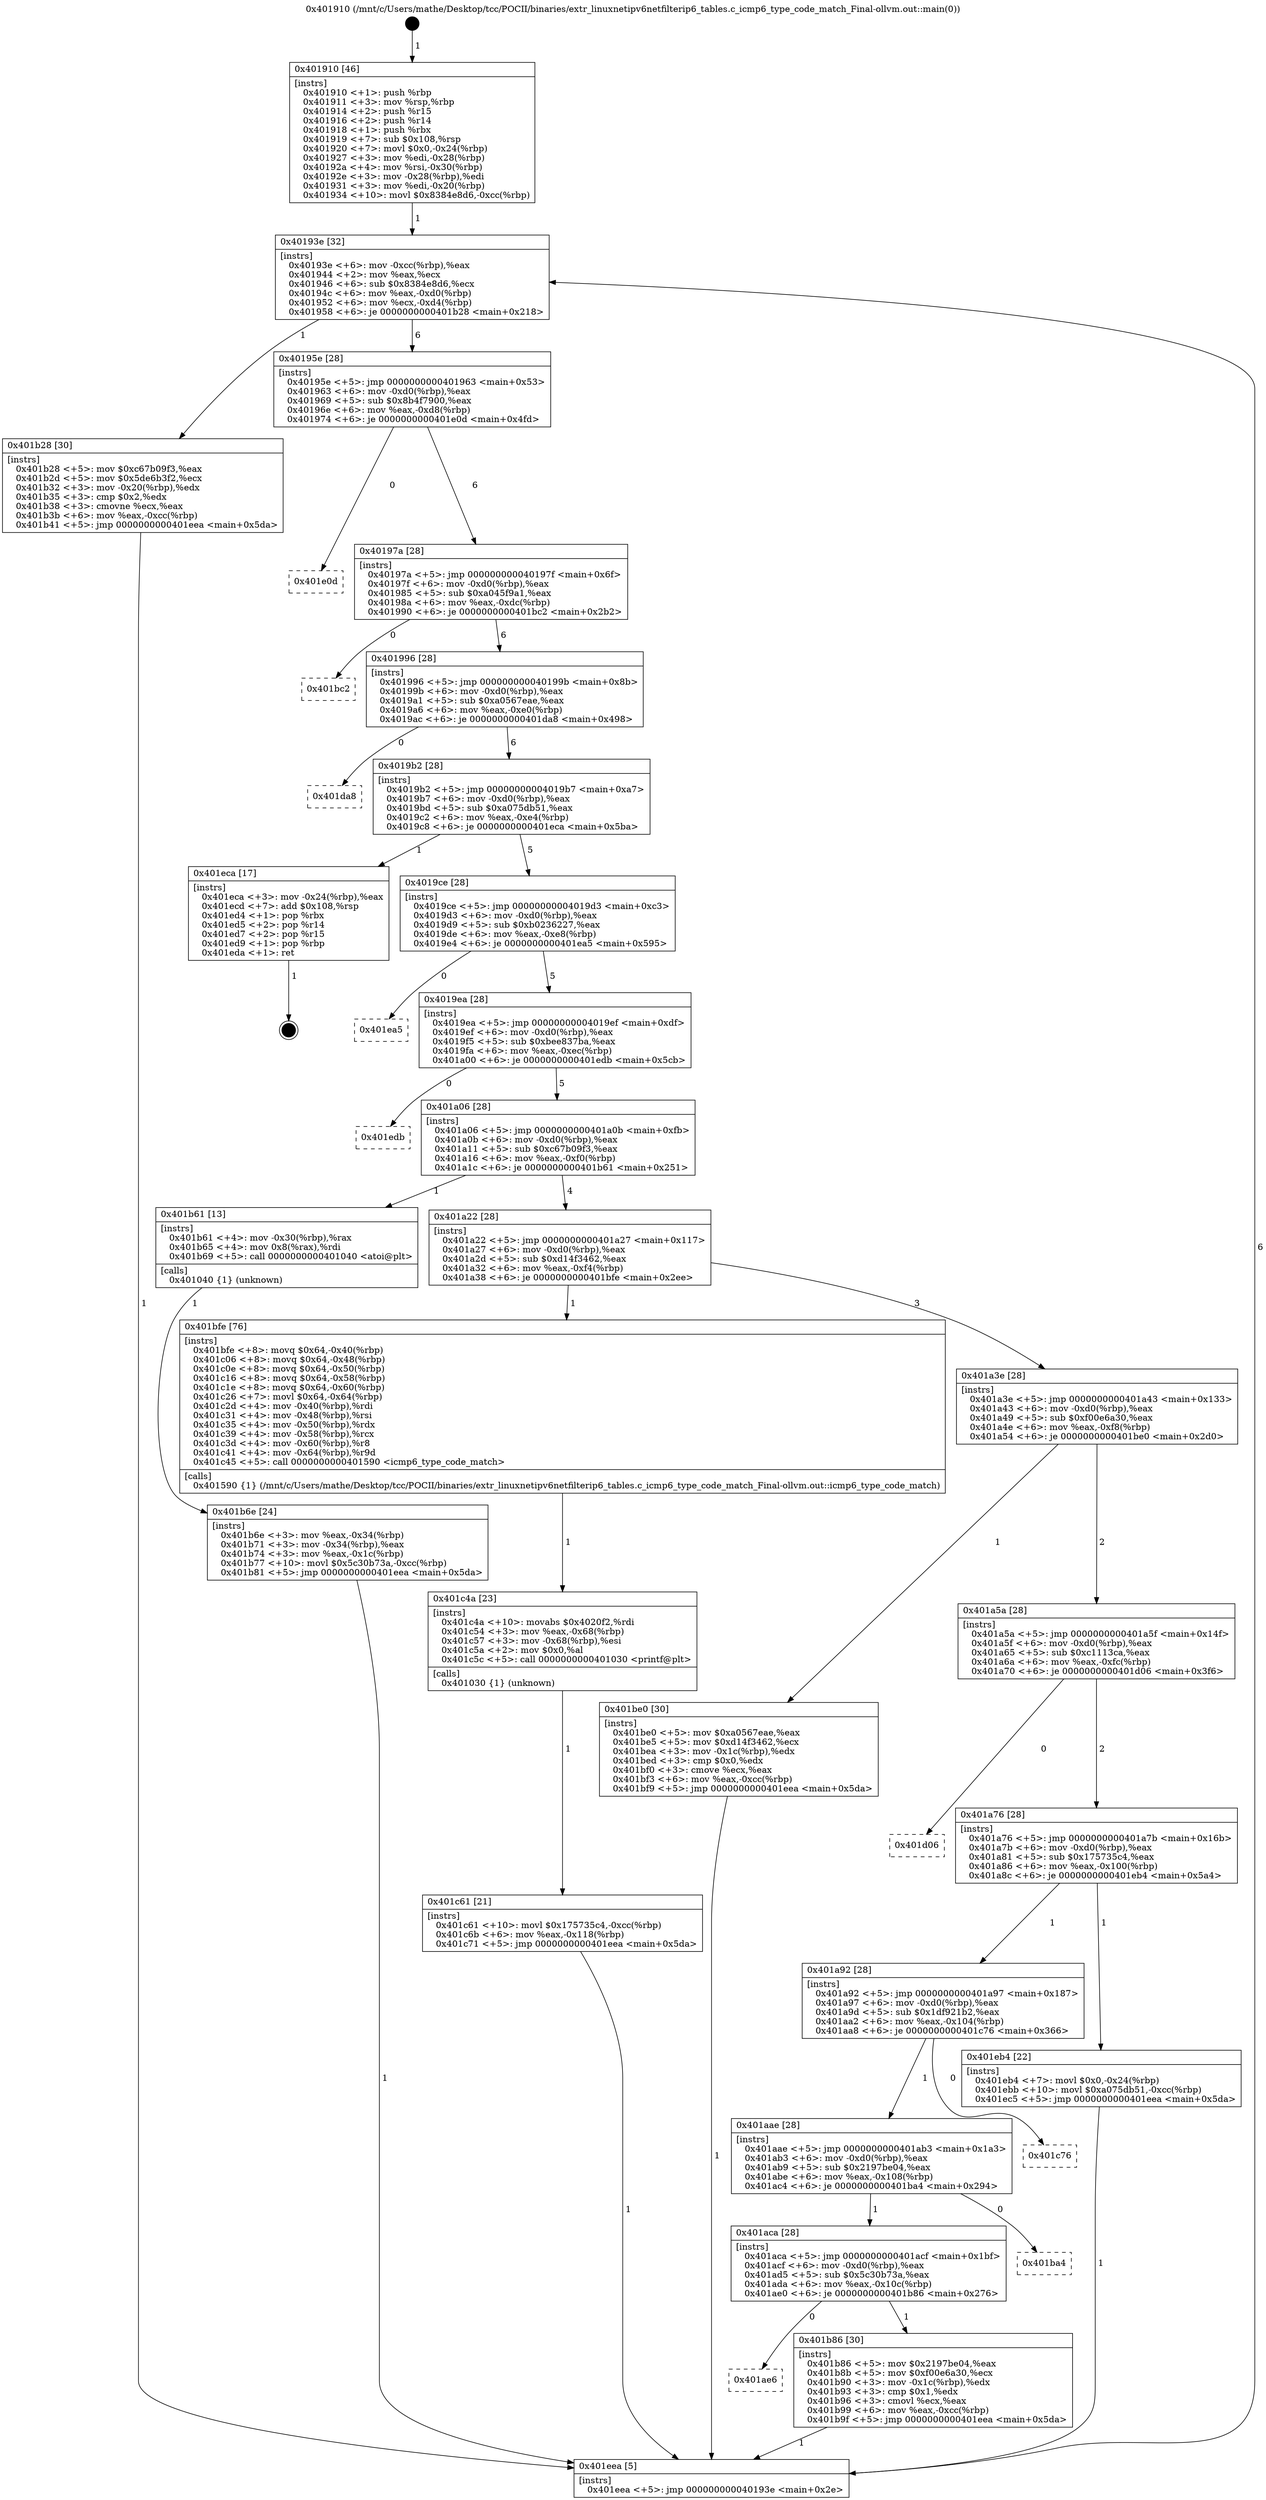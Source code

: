 digraph "0x401910" {
  label = "0x401910 (/mnt/c/Users/mathe/Desktop/tcc/POCII/binaries/extr_linuxnetipv6netfilterip6_tables.c_icmp6_type_code_match_Final-ollvm.out::main(0))"
  labelloc = "t"
  node[shape=record]

  Entry [label="",width=0.3,height=0.3,shape=circle,fillcolor=black,style=filled]
  "0x40193e" [label="{
     0x40193e [32]\l
     | [instrs]\l
     &nbsp;&nbsp;0x40193e \<+6\>: mov -0xcc(%rbp),%eax\l
     &nbsp;&nbsp;0x401944 \<+2\>: mov %eax,%ecx\l
     &nbsp;&nbsp;0x401946 \<+6\>: sub $0x8384e8d6,%ecx\l
     &nbsp;&nbsp;0x40194c \<+6\>: mov %eax,-0xd0(%rbp)\l
     &nbsp;&nbsp;0x401952 \<+6\>: mov %ecx,-0xd4(%rbp)\l
     &nbsp;&nbsp;0x401958 \<+6\>: je 0000000000401b28 \<main+0x218\>\l
  }"]
  "0x401b28" [label="{
     0x401b28 [30]\l
     | [instrs]\l
     &nbsp;&nbsp;0x401b28 \<+5\>: mov $0xc67b09f3,%eax\l
     &nbsp;&nbsp;0x401b2d \<+5\>: mov $0x5de6b3f2,%ecx\l
     &nbsp;&nbsp;0x401b32 \<+3\>: mov -0x20(%rbp),%edx\l
     &nbsp;&nbsp;0x401b35 \<+3\>: cmp $0x2,%edx\l
     &nbsp;&nbsp;0x401b38 \<+3\>: cmovne %ecx,%eax\l
     &nbsp;&nbsp;0x401b3b \<+6\>: mov %eax,-0xcc(%rbp)\l
     &nbsp;&nbsp;0x401b41 \<+5\>: jmp 0000000000401eea \<main+0x5da\>\l
  }"]
  "0x40195e" [label="{
     0x40195e [28]\l
     | [instrs]\l
     &nbsp;&nbsp;0x40195e \<+5\>: jmp 0000000000401963 \<main+0x53\>\l
     &nbsp;&nbsp;0x401963 \<+6\>: mov -0xd0(%rbp),%eax\l
     &nbsp;&nbsp;0x401969 \<+5\>: sub $0x8b4f7900,%eax\l
     &nbsp;&nbsp;0x40196e \<+6\>: mov %eax,-0xd8(%rbp)\l
     &nbsp;&nbsp;0x401974 \<+6\>: je 0000000000401e0d \<main+0x4fd\>\l
  }"]
  "0x401eea" [label="{
     0x401eea [5]\l
     | [instrs]\l
     &nbsp;&nbsp;0x401eea \<+5\>: jmp 000000000040193e \<main+0x2e\>\l
  }"]
  "0x401910" [label="{
     0x401910 [46]\l
     | [instrs]\l
     &nbsp;&nbsp;0x401910 \<+1\>: push %rbp\l
     &nbsp;&nbsp;0x401911 \<+3\>: mov %rsp,%rbp\l
     &nbsp;&nbsp;0x401914 \<+2\>: push %r15\l
     &nbsp;&nbsp;0x401916 \<+2\>: push %r14\l
     &nbsp;&nbsp;0x401918 \<+1\>: push %rbx\l
     &nbsp;&nbsp;0x401919 \<+7\>: sub $0x108,%rsp\l
     &nbsp;&nbsp;0x401920 \<+7\>: movl $0x0,-0x24(%rbp)\l
     &nbsp;&nbsp;0x401927 \<+3\>: mov %edi,-0x28(%rbp)\l
     &nbsp;&nbsp;0x40192a \<+4\>: mov %rsi,-0x30(%rbp)\l
     &nbsp;&nbsp;0x40192e \<+3\>: mov -0x28(%rbp),%edi\l
     &nbsp;&nbsp;0x401931 \<+3\>: mov %edi,-0x20(%rbp)\l
     &nbsp;&nbsp;0x401934 \<+10\>: movl $0x8384e8d6,-0xcc(%rbp)\l
  }"]
  Exit [label="",width=0.3,height=0.3,shape=circle,fillcolor=black,style=filled,peripheries=2]
  "0x401e0d" [label="{
     0x401e0d\l
  }", style=dashed]
  "0x40197a" [label="{
     0x40197a [28]\l
     | [instrs]\l
     &nbsp;&nbsp;0x40197a \<+5\>: jmp 000000000040197f \<main+0x6f\>\l
     &nbsp;&nbsp;0x40197f \<+6\>: mov -0xd0(%rbp),%eax\l
     &nbsp;&nbsp;0x401985 \<+5\>: sub $0xa045f9a1,%eax\l
     &nbsp;&nbsp;0x40198a \<+6\>: mov %eax,-0xdc(%rbp)\l
     &nbsp;&nbsp;0x401990 \<+6\>: je 0000000000401bc2 \<main+0x2b2\>\l
  }"]
  "0x401c61" [label="{
     0x401c61 [21]\l
     | [instrs]\l
     &nbsp;&nbsp;0x401c61 \<+10\>: movl $0x175735c4,-0xcc(%rbp)\l
     &nbsp;&nbsp;0x401c6b \<+6\>: mov %eax,-0x118(%rbp)\l
     &nbsp;&nbsp;0x401c71 \<+5\>: jmp 0000000000401eea \<main+0x5da\>\l
  }"]
  "0x401bc2" [label="{
     0x401bc2\l
  }", style=dashed]
  "0x401996" [label="{
     0x401996 [28]\l
     | [instrs]\l
     &nbsp;&nbsp;0x401996 \<+5\>: jmp 000000000040199b \<main+0x8b\>\l
     &nbsp;&nbsp;0x40199b \<+6\>: mov -0xd0(%rbp),%eax\l
     &nbsp;&nbsp;0x4019a1 \<+5\>: sub $0xa0567eae,%eax\l
     &nbsp;&nbsp;0x4019a6 \<+6\>: mov %eax,-0xe0(%rbp)\l
     &nbsp;&nbsp;0x4019ac \<+6\>: je 0000000000401da8 \<main+0x498\>\l
  }"]
  "0x401c4a" [label="{
     0x401c4a [23]\l
     | [instrs]\l
     &nbsp;&nbsp;0x401c4a \<+10\>: movabs $0x4020f2,%rdi\l
     &nbsp;&nbsp;0x401c54 \<+3\>: mov %eax,-0x68(%rbp)\l
     &nbsp;&nbsp;0x401c57 \<+3\>: mov -0x68(%rbp),%esi\l
     &nbsp;&nbsp;0x401c5a \<+2\>: mov $0x0,%al\l
     &nbsp;&nbsp;0x401c5c \<+5\>: call 0000000000401030 \<printf@plt\>\l
     | [calls]\l
     &nbsp;&nbsp;0x401030 \{1\} (unknown)\l
  }"]
  "0x401da8" [label="{
     0x401da8\l
  }", style=dashed]
  "0x4019b2" [label="{
     0x4019b2 [28]\l
     | [instrs]\l
     &nbsp;&nbsp;0x4019b2 \<+5\>: jmp 00000000004019b7 \<main+0xa7\>\l
     &nbsp;&nbsp;0x4019b7 \<+6\>: mov -0xd0(%rbp),%eax\l
     &nbsp;&nbsp;0x4019bd \<+5\>: sub $0xa075db51,%eax\l
     &nbsp;&nbsp;0x4019c2 \<+6\>: mov %eax,-0xe4(%rbp)\l
     &nbsp;&nbsp;0x4019c8 \<+6\>: je 0000000000401eca \<main+0x5ba\>\l
  }"]
  "0x401ae6" [label="{
     0x401ae6\l
  }", style=dashed]
  "0x401eca" [label="{
     0x401eca [17]\l
     | [instrs]\l
     &nbsp;&nbsp;0x401eca \<+3\>: mov -0x24(%rbp),%eax\l
     &nbsp;&nbsp;0x401ecd \<+7\>: add $0x108,%rsp\l
     &nbsp;&nbsp;0x401ed4 \<+1\>: pop %rbx\l
     &nbsp;&nbsp;0x401ed5 \<+2\>: pop %r14\l
     &nbsp;&nbsp;0x401ed7 \<+2\>: pop %r15\l
     &nbsp;&nbsp;0x401ed9 \<+1\>: pop %rbp\l
     &nbsp;&nbsp;0x401eda \<+1\>: ret\l
  }"]
  "0x4019ce" [label="{
     0x4019ce [28]\l
     | [instrs]\l
     &nbsp;&nbsp;0x4019ce \<+5\>: jmp 00000000004019d3 \<main+0xc3\>\l
     &nbsp;&nbsp;0x4019d3 \<+6\>: mov -0xd0(%rbp),%eax\l
     &nbsp;&nbsp;0x4019d9 \<+5\>: sub $0xb0236227,%eax\l
     &nbsp;&nbsp;0x4019de \<+6\>: mov %eax,-0xe8(%rbp)\l
     &nbsp;&nbsp;0x4019e4 \<+6\>: je 0000000000401ea5 \<main+0x595\>\l
  }"]
  "0x401b86" [label="{
     0x401b86 [30]\l
     | [instrs]\l
     &nbsp;&nbsp;0x401b86 \<+5\>: mov $0x2197be04,%eax\l
     &nbsp;&nbsp;0x401b8b \<+5\>: mov $0xf00e6a30,%ecx\l
     &nbsp;&nbsp;0x401b90 \<+3\>: mov -0x1c(%rbp),%edx\l
     &nbsp;&nbsp;0x401b93 \<+3\>: cmp $0x1,%edx\l
     &nbsp;&nbsp;0x401b96 \<+3\>: cmovl %ecx,%eax\l
     &nbsp;&nbsp;0x401b99 \<+6\>: mov %eax,-0xcc(%rbp)\l
     &nbsp;&nbsp;0x401b9f \<+5\>: jmp 0000000000401eea \<main+0x5da\>\l
  }"]
  "0x401ea5" [label="{
     0x401ea5\l
  }", style=dashed]
  "0x4019ea" [label="{
     0x4019ea [28]\l
     | [instrs]\l
     &nbsp;&nbsp;0x4019ea \<+5\>: jmp 00000000004019ef \<main+0xdf\>\l
     &nbsp;&nbsp;0x4019ef \<+6\>: mov -0xd0(%rbp),%eax\l
     &nbsp;&nbsp;0x4019f5 \<+5\>: sub $0xbee837ba,%eax\l
     &nbsp;&nbsp;0x4019fa \<+6\>: mov %eax,-0xec(%rbp)\l
     &nbsp;&nbsp;0x401a00 \<+6\>: je 0000000000401edb \<main+0x5cb\>\l
  }"]
  "0x401aca" [label="{
     0x401aca [28]\l
     | [instrs]\l
     &nbsp;&nbsp;0x401aca \<+5\>: jmp 0000000000401acf \<main+0x1bf\>\l
     &nbsp;&nbsp;0x401acf \<+6\>: mov -0xd0(%rbp),%eax\l
     &nbsp;&nbsp;0x401ad5 \<+5\>: sub $0x5c30b73a,%eax\l
     &nbsp;&nbsp;0x401ada \<+6\>: mov %eax,-0x10c(%rbp)\l
     &nbsp;&nbsp;0x401ae0 \<+6\>: je 0000000000401b86 \<main+0x276\>\l
  }"]
  "0x401edb" [label="{
     0x401edb\l
  }", style=dashed]
  "0x401a06" [label="{
     0x401a06 [28]\l
     | [instrs]\l
     &nbsp;&nbsp;0x401a06 \<+5\>: jmp 0000000000401a0b \<main+0xfb\>\l
     &nbsp;&nbsp;0x401a0b \<+6\>: mov -0xd0(%rbp),%eax\l
     &nbsp;&nbsp;0x401a11 \<+5\>: sub $0xc67b09f3,%eax\l
     &nbsp;&nbsp;0x401a16 \<+6\>: mov %eax,-0xf0(%rbp)\l
     &nbsp;&nbsp;0x401a1c \<+6\>: je 0000000000401b61 \<main+0x251\>\l
  }"]
  "0x401ba4" [label="{
     0x401ba4\l
  }", style=dashed]
  "0x401b61" [label="{
     0x401b61 [13]\l
     | [instrs]\l
     &nbsp;&nbsp;0x401b61 \<+4\>: mov -0x30(%rbp),%rax\l
     &nbsp;&nbsp;0x401b65 \<+4\>: mov 0x8(%rax),%rdi\l
     &nbsp;&nbsp;0x401b69 \<+5\>: call 0000000000401040 \<atoi@plt\>\l
     | [calls]\l
     &nbsp;&nbsp;0x401040 \{1\} (unknown)\l
  }"]
  "0x401a22" [label="{
     0x401a22 [28]\l
     | [instrs]\l
     &nbsp;&nbsp;0x401a22 \<+5\>: jmp 0000000000401a27 \<main+0x117\>\l
     &nbsp;&nbsp;0x401a27 \<+6\>: mov -0xd0(%rbp),%eax\l
     &nbsp;&nbsp;0x401a2d \<+5\>: sub $0xd14f3462,%eax\l
     &nbsp;&nbsp;0x401a32 \<+6\>: mov %eax,-0xf4(%rbp)\l
     &nbsp;&nbsp;0x401a38 \<+6\>: je 0000000000401bfe \<main+0x2ee\>\l
  }"]
  "0x401b6e" [label="{
     0x401b6e [24]\l
     | [instrs]\l
     &nbsp;&nbsp;0x401b6e \<+3\>: mov %eax,-0x34(%rbp)\l
     &nbsp;&nbsp;0x401b71 \<+3\>: mov -0x34(%rbp),%eax\l
     &nbsp;&nbsp;0x401b74 \<+3\>: mov %eax,-0x1c(%rbp)\l
     &nbsp;&nbsp;0x401b77 \<+10\>: movl $0x5c30b73a,-0xcc(%rbp)\l
     &nbsp;&nbsp;0x401b81 \<+5\>: jmp 0000000000401eea \<main+0x5da\>\l
  }"]
  "0x401aae" [label="{
     0x401aae [28]\l
     | [instrs]\l
     &nbsp;&nbsp;0x401aae \<+5\>: jmp 0000000000401ab3 \<main+0x1a3\>\l
     &nbsp;&nbsp;0x401ab3 \<+6\>: mov -0xd0(%rbp),%eax\l
     &nbsp;&nbsp;0x401ab9 \<+5\>: sub $0x2197be04,%eax\l
     &nbsp;&nbsp;0x401abe \<+6\>: mov %eax,-0x108(%rbp)\l
     &nbsp;&nbsp;0x401ac4 \<+6\>: je 0000000000401ba4 \<main+0x294\>\l
  }"]
  "0x401bfe" [label="{
     0x401bfe [76]\l
     | [instrs]\l
     &nbsp;&nbsp;0x401bfe \<+8\>: movq $0x64,-0x40(%rbp)\l
     &nbsp;&nbsp;0x401c06 \<+8\>: movq $0x64,-0x48(%rbp)\l
     &nbsp;&nbsp;0x401c0e \<+8\>: movq $0x64,-0x50(%rbp)\l
     &nbsp;&nbsp;0x401c16 \<+8\>: movq $0x64,-0x58(%rbp)\l
     &nbsp;&nbsp;0x401c1e \<+8\>: movq $0x64,-0x60(%rbp)\l
     &nbsp;&nbsp;0x401c26 \<+7\>: movl $0x64,-0x64(%rbp)\l
     &nbsp;&nbsp;0x401c2d \<+4\>: mov -0x40(%rbp),%rdi\l
     &nbsp;&nbsp;0x401c31 \<+4\>: mov -0x48(%rbp),%rsi\l
     &nbsp;&nbsp;0x401c35 \<+4\>: mov -0x50(%rbp),%rdx\l
     &nbsp;&nbsp;0x401c39 \<+4\>: mov -0x58(%rbp),%rcx\l
     &nbsp;&nbsp;0x401c3d \<+4\>: mov -0x60(%rbp),%r8\l
     &nbsp;&nbsp;0x401c41 \<+4\>: mov -0x64(%rbp),%r9d\l
     &nbsp;&nbsp;0x401c45 \<+5\>: call 0000000000401590 \<icmp6_type_code_match\>\l
     | [calls]\l
     &nbsp;&nbsp;0x401590 \{1\} (/mnt/c/Users/mathe/Desktop/tcc/POCII/binaries/extr_linuxnetipv6netfilterip6_tables.c_icmp6_type_code_match_Final-ollvm.out::icmp6_type_code_match)\l
  }"]
  "0x401a3e" [label="{
     0x401a3e [28]\l
     | [instrs]\l
     &nbsp;&nbsp;0x401a3e \<+5\>: jmp 0000000000401a43 \<main+0x133\>\l
     &nbsp;&nbsp;0x401a43 \<+6\>: mov -0xd0(%rbp),%eax\l
     &nbsp;&nbsp;0x401a49 \<+5\>: sub $0xf00e6a30,%eax\l
     &nbsp;&nbsp;0x401a4e \<+6\>: mov %eax,-0xf8(%rbp)\l
     &nbsp;&nbsp;0x401a54 \<+6\>: je 0000000000401be0 \<main+0x2d0\>\l
  }"]
  "0x401c76" [label="{
     0x401c76\l
  }", style=dashed]
  "0x401be0" [label="{
     0x401be0 [30]\l
     | [instrs]\l
     &nbsp;&nbsp;0x401be0 \<+5\>: mov $0xa0567eae,%eax\l
     &nbsp;&nbsp;0x401be5 \<+5\>: mov $0xd14f3462,%ecx\l
     &nbsp;&nbsp;0x401bea \<+3\>: mov -0x1c(%rbp),%edx\l
     &nbsp;&nbsp;0x401bed \<+3\>: cmp $0x0,%edx\l
     &nbsp;&nbsp;0x401bf0 \<+3\>: cmove %ecx,%eax\l
     &nbsp;&nbsp;0x401bf3 \<+6\>: mov %eax,-0xcc(%rbp)\l
     &nbsp;&nbsp;0x401bf9 \<+5\>: jmp 0000000000401eea \<main+0x5da\>\l
  }"]
  "0x401a5a" [label="{
     0x401a5a [28]\l
     | [instrs]\l
     &nbsp;&nbsp;0x401a5a \<+5\>: jmp 0000000000401a5f \<main+0x14f\>\l
     &nbsp;&nbsp;0x401a5f \<+6\>: mov -0xd0(%rbp),%eax\l
     &nbsp;&nbsp;0x401a65 \<+5\>: sub $0xc1113ca,%eax\l
     &nbsp;&nbsp;0x401a6a \<+6\>: mov %eax,-0xfc(%rbp)\l
     &nbsp;&nbsp;0x401a70 \<+6\>: je 0000000000401d06 \<main+0x3f6\>\l
  }"]
  "0x401a92" [label="{
     0x401a92 [28]\l
     | [instrs]\l
     &nbsp;&nbsp;0x401a92 \<+5\>: jmp 0000000000401a97 \<main+0x187\>\l
     &nbsp;&nbsp;0x401a97 \<+6\>: mov -0xd0(%rbp),%eax\l
     &nbsp;&nbsp;0x401a9d \<+5\>: sub $0x1df921b2,%eax\l
     &nbsp;&nbsp;0x401aa2 \<+6\>: mov %eax,-0x104(%rbp)\l
     &nbsp;&nbsp;0x401aa8 \<+6\>: je 0000000000401c76 \<main+0x366\>\l
  }"]
  "0x401d06" [label="{
     0x401d06\l
  }", style=dashed]
  "0x401a76" [label="{
     0x401a76 [28]\l
     | [instrs]\l
     &nbsp;&nbsp;0x401a76 \<+5\>: jmp 0000000000401a7b \<main+0x16b\>\l
     &nbsp;&nbsp;0x401a7b \<+6\>: mov -0xd0(%rbp),%eax\l
     &nbsp;&nbsp;0x401a81 \<+5\>: sub $0x175735c4,%eax\l
     &nbsp;&nbsp;0x401a86 \<+6\>: mov %eax,-0x100(%rbp)\l
     &nbsp;&nbsp;0x401a8c \<+6\>: je 0000000000401eb4 \<main+0x5a4\>\l
  }"]
  "0x401eb4" [label="{
     0x401eb4 [22]\l
     | [instrs]\l
     &nbsp;&nbsp;0x401eb4 \<+7\>: movl $0x0,-0x24(%rbp)\l
     &nbsp;&nbsp;0x401ebb \<+10\>: movl $0xa075db51,-0xcc(%rbp)\l
     &nbsp;&nbsp;0x401ec5 \<+5\>: jmp 0000000000401eea \<main+0x5da\>\l
  }"]
  Entry -> "0x401910" [label=" 1"]
  "0x40193e" -> "0x401b28" [label=" 1"]
  "0x40193e" -> "0x40195e" [label=" 6"]
  "0x401b28" -> "0x401eea" [label=" 1"]
  "0x401910" -> "0x40193e" [label=" 1"]
  "0x401eea" -> "0x40193e" [label=" 6"]
  "0x401eca" -> Exit [label=" 1"]
  "0x40195e" -> "0x401e0d" [label=" 0"]
  "0x40195e" -> "0x40197a" [label=" 6"]
  "0x401eb4" -> "0x401eea" [label=" 1"]
  "0x40197a" -> "0x401bc2" [label=" 0"]
  "0x40197a" -> "0x401996" [label=" 6"]
  "0x401c61" -> "0x401eea" [label=" 1"]
  "0x401996" -> "0x401da8" [label=" 0"]
  "0x401996" -> "0x4019b2" [label=" 6"]
  "0x401c4a" -> "0x401c61" [label=" 1"]
  "0x4019b2" -> "0x401eca" [label=" 1"]
  "0x4019b2" -> "0x4019ce" [label=" 5"]
  "0x401bfe" -> "0x401c4a" [label=" 1"]
  "0x4019ce" -> "0x401ea5" [label=" 0"]
  "0x4019ce" -> "0x4019ea" [label=" 5"]
  "0x401be0" -> "0x401eea" [label=" 1"]
  "0x4019ea" -> "0x401edb" [label=" 0"]
  "0x4019ea" -> "0x401a06" [label=" 5"]
  "0x401aca" -> "0x401ae6" [label=" 0"]
  "0x401a06" -> "0x401b61" [label=" 1"]
  "0x401a06" -> "0x401a22" [label=" 4"]
  "0x401b61" -> "0x401b6e" [label=" 1"]
  "0x401b6e" -> "0x401eea" [label=" 1"]
  "0x401aca" -> "0x401b86" [label=" 1"]
  "0x401a22" -> "0x401bfe" [label=" 1"]
  "0x401a22" -> "0x401a3e" [label=" 3"]
  "0x401aae" -> "0x401aca" [label=" 1"]
  "0x401a3e" -> "0x401be0" [label=" 1"]
  "0x401a3e" -> "0x401a5a" [label=" 2"]
  "0x401aae" -> "0x401ba4" [label=" 0"]
  "0x401a5a" -> "0x401d06" [label=" 0"]
  "0x401a5a" -> "0x401a76" [label=" 2"]
  "0x401a92" -> "0x401aae" [label=" 1"]
  "0x401a76" -> "0x401eb4" [label=" 1"]
  "0x401a76" -> "0x401a92" [label=" 1"]
  "0x401b86" -> "0x401eea" [label=" 1"]
  "0x401a92" -> "0x401c76" [label=" 0"]
}
